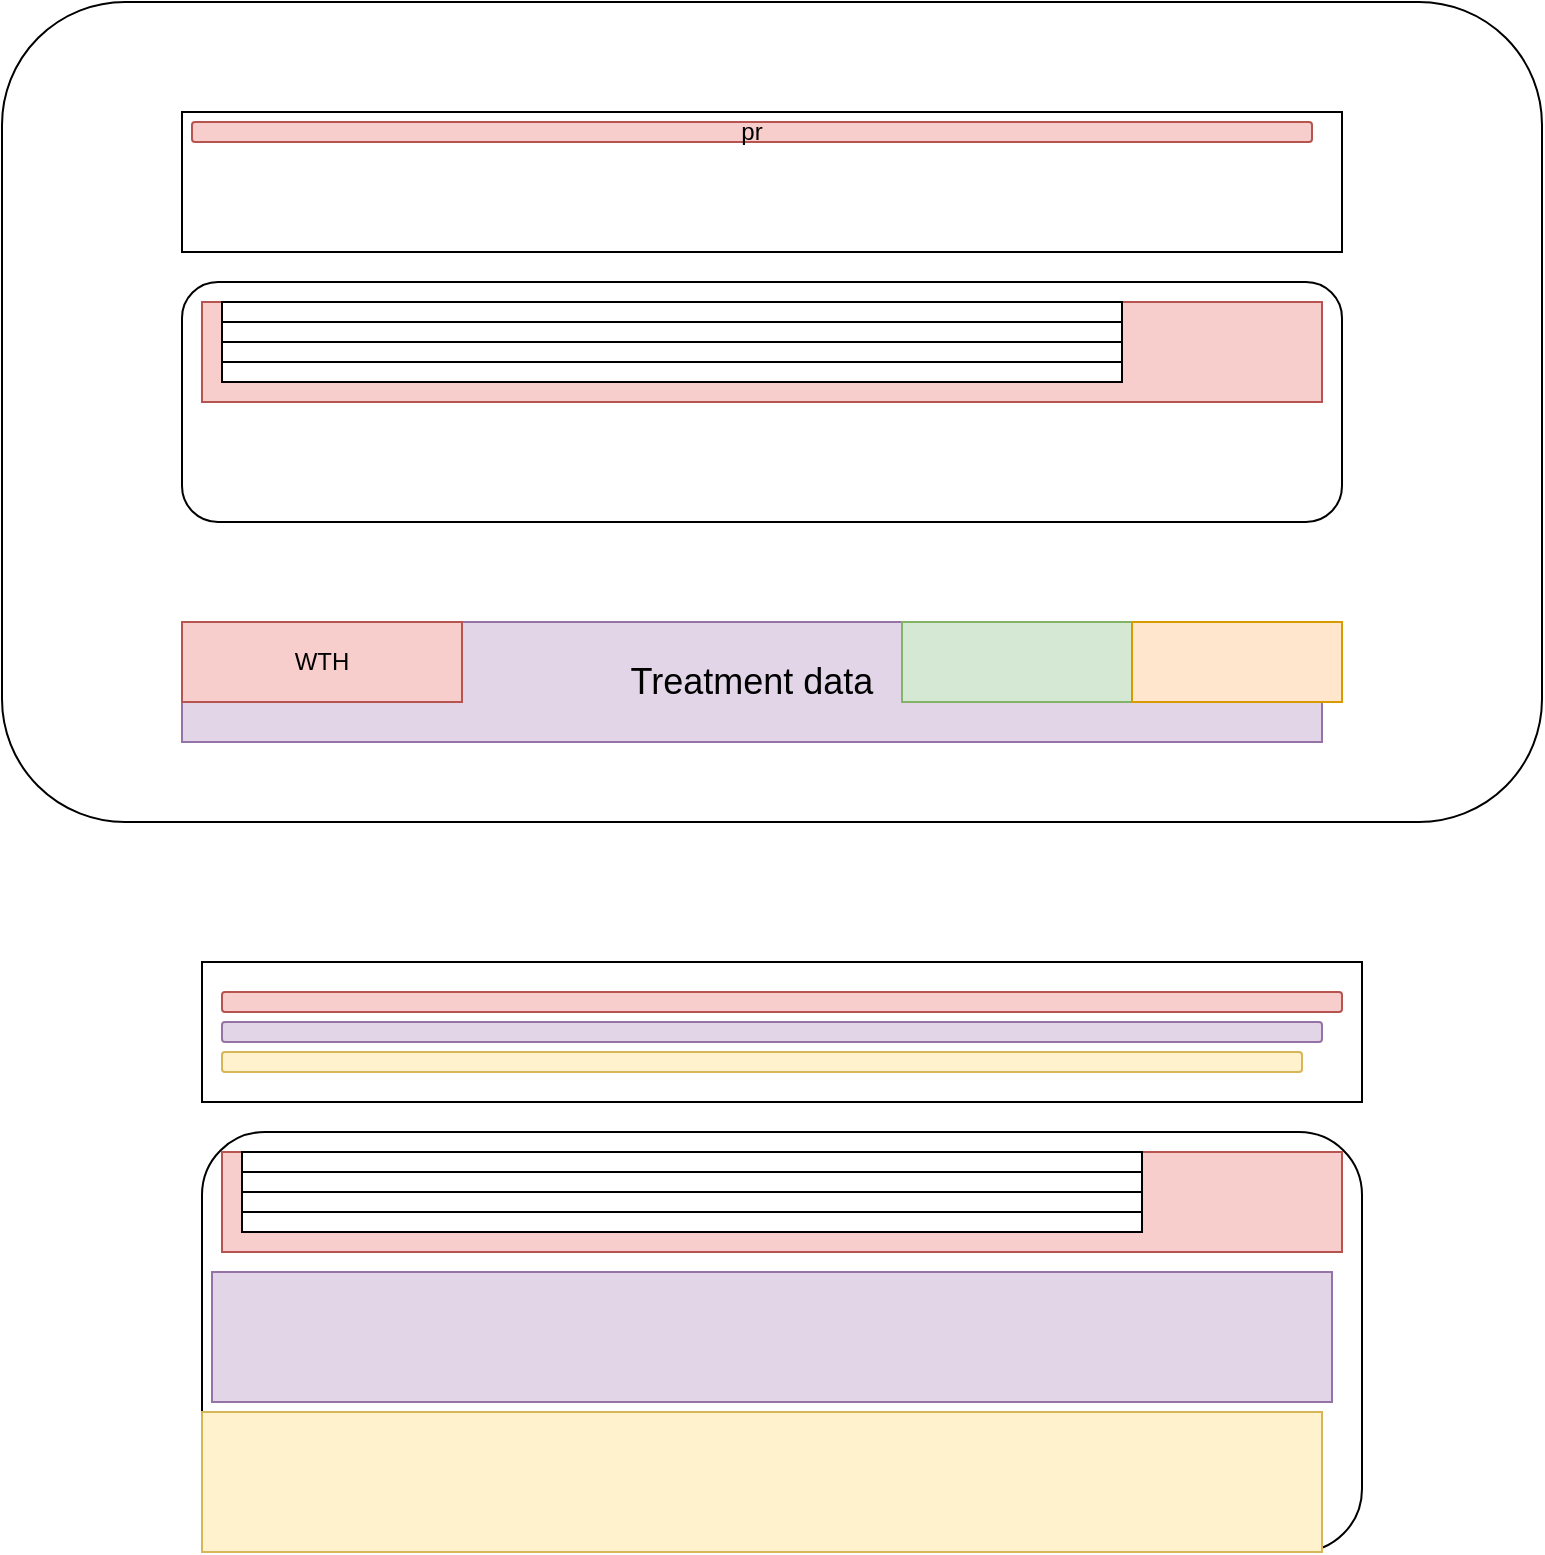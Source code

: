 <mxfile version="13.7.6" type="device"><diagram id="vW2nI7VH-9wwmxJIITZd" name="Page-1"><mxGraphModel dx="2090" dy="1784" grid="1" gridSize="10" guides="1" tooltips="1" connect="1" arrows="1" fold="1" page="1" pageScale="1" pageWidth="850" pageHeight="1100" math="0" shadow="0"><root><mxCell id="0"/><mxCell id="1" parent="0"/><mxCell id="zhtMnsjSvlEkvn7k0hQ3-319" value="" style="rounded=1;whiteSpace=wrap;html=1;" vertex="1" parent="1"><mxGeometry x="-790" y="-1070" width="770" height="410" as="geometry"/></mxCell><mxCell id="zhtMnsjSvlEkvn7k0hQ3-321" value="" style="rounded=0;whiteSpace=wrap;html=1;" vertex="1" parent="1"><mxGeometry x="-700" y="-1015" width="580" height="70" as="geometry"/></mxCell><mxCell id="zhtMnsjSvlEkvn7k0hQ3-322" value="pr" style="rounded=1;whiteSpace=wrap;html=1;fillColor=#f8cecc;strokeColor=#b85450;" vertex="1" parent="1"><mxGeometry x="-695" y="-1010" width="560" height="10" as="geometry"/></mxCell><mxCell id="zhtMnsjSvlEkvn7k0hQ3-326" style="edgeStyle=orthogonalEdgeStyle;rounded=0;orthogonalLoop=1;jettySize=auto;html=1;exitX=0.5;exitY=1;exitDx=0;exitDy=0;" edge="1" parent="1" source="zhtMnsjSvlEkvn7k0hQ3-321" target="zhtMnsjSvlEkvn7k0hQ3-321"><mxGeometry relative="1" as="geometry"/></mxCell><mxCell id="zhtMnsjSvlEkvn7k0hQ3-327" value="" style="rounded=1;whiteSpace=wrap;html=1;" vertex="1" parent="1"><mxGeometry x="-700" y="-930" width="580" height="120" as="geometry"/></mxCell><mxCell id="zhtMnsjSvlEkvn7k0hQ3-328" value="" style="rounded=0;whiteSpace=wrap;html=1;fillColor=#f8cecc;strokeColor=#b85450;" vertex="1" parent="1"><mxGeometry x="-690" y="-920" width="560" height="50" as="geometry"/></mxCell><mxCell id="zhtMnsjSvlEkvn7k0hQ3-331" value="" style="rounded=0;whiteSpace=wrap;html=1;" vertex="1" parent="1"><mxGeometry x="-680" y="-920" width="450" height="10" as="geometry"/></mxCell><mxCell id="zhtMnsjSvlEkvn7k0hQ3-332" value="" style="rounded=0;whiteSpace=wrap;html=1;" vertex="1" parent="1"><mxGeometry x="-680" y="-910" width="450" height="10" as="geometry"/></mxCell><mxCell id="zhtMnsjSvlEkvn7k0hQ3-333" value="" style="rounded=0;whiteSpace=wrap;html=1;" vertex="1" parent="1"><mxGeometry x="-680" y="-900" width="450" height="10" as="geometry"/></mxCell><mxCell id="zhtMnsjSvlEkvn7k0hQ3-334" value="" style="rounded=0;whiteSpace=wrap;html=1;" vertex="1" parent="1"><mxGeometry x="-680" y="-890" width="450" height="10" as="geometry"/></mxCell><mxCell id="zhtMnsjSvlEkvn7k0hQ3-335" value="" style="rounded=0;whiteSpace=wrap;html=1;" vertex="1" parent="1"><mxGeometry x="-690" y="-590" width="580" height="70" as="geometry"/></mxCell><mxCell id="zhtMnsjSvlEkvn7k0hQ3-336" value="" style="rounded=1;whiteSpace=wrap;html=1;fillColor=#f8cecc;strokeColor=#b85450;" vertex="1" parent="1"><mxGeometry x="-680" y="-575" width="560" height="10" as="geometry"/></mxCell><mxCell id="zhtMnsjSvlEkvn7k0hQ3-337" value="" style="rounded=1;whiteSpace=wrap;html=1;fillColor=#e1d5e7;strokeColor=#9673a6;" vertex="1" parent="1"><mxGeometry x="-680" y="-560" width="550" height="10" as="geometry"/></mxCell><mxCell id="zhtMnsjSvlEkvn7k0hQ3-338" value="" style="rounded=1;whiteSpace=wrap;html=1;fillColor=#fff2cc;strokeColor=#d6b656;" vertex="1" parent="1"><mxGeometry x="-680" y="-545" width="540" height="10" as="geometry"/></mxCell><mxCell id="zhtMnsjSvlEkvn7k0hQ3-339" style="edgeStyle=orthogonalEdgeStyle;rounded=0;orthogonalLoop=1;jettySize=auto;html=1;exitX=0.5;exitY=1;exitDx=0;exitDy=0;" edge="1" parent="1" source="zhtMnsjSvlEkvn7k0hQ3-335" target="zhtMnsjSvlEkvn7k0hQ3-335"><mxGeometry relative="1" as="geometry"/></mxCell><mxCell id="zhtMnsjSvlEkvn7k0hQ3-340" value="" style="rounded=1;whiteSpace=wrap;html=1;" vertex="1" parent="1"><mxGeometry x="-690" y="-505" width="580" height="210" as="geometry"/></mxCell><mxCell id="zhtMnsjSvlEkvn7k0hQ3-341" value="" style="rounded=0;whiteSpace=wrap;html=1;fillColor=#f8cecc;strokeColor=#b85450;" vertex="1" parent="1"><mxGeometry x="-680" y="-495" width="560" height="50" as="geometry"/></mxCell><mxCell id="zhtMnsjSvlEkvn7k0hQ3-342" value="" style="rounded=0;whiteSpace=wrap;html=1;fillColor=#e1d5e7;strokeColor=#9673a6;" vertex="1" parent="1"><mxGeometry x="-685" y="-435" width="560" height="65" as="geometry"/></mxCell><mxCell id="zhtMnsjSvlEkvn7k0hQ3-343" value="" style="rounded=0;whiteSpace=wrap;html=1;fillColor=#fff2cc;strokeColor=#d6b656;" vertex="1" parent="1"><mxGeometry x="-690" y="-365" width="560" height="70" as="geometry"/></mxCell><mxCell id="zhtMnsjSvlEkvn7k0hQ3-344" value="" style="rounded=0;whiteSpace=wrap;html=1;" vertex="1" parent="1"><mxGeometry x="-670" y="-495" width="450" height="10" as="geometry"/></mxCell><mxCell id="zhtMnsjSvlEkvn7k0hQ3-345" value="" style="rounded=0;whiteSpace=wrap;html=1;" vertex="1" parent="1"><mxGeometry x="-670" y="-485" width="450" height="10" as="geometry"/></mxCell><mxCell id="zhtMnsjSvlEkvn7k0hQ3-346" value="" style="rounded=0;whiteSpace=wrap;html=1;" vertex="1" parent="1"><mxGeometry x="-670" y="-475" width="450" height="10" as="geometry"/></mxCell><mxCell id="zhtMnsjSvlEkvn7k0hQ3-347" value="" style="rounded=0;whiteSpace=wrap;html=1;" vertex="1" parent="1"><mxGeometry x="-670" y="-465" width="450" height="10" as="geometry"/></mxCell><mxCell id="zhtMnsjSvlEkvn7k0hQ3-350" value="" style="rounded=0;whiteSpace=wrap;html=1;opacity=0;" vertex="1" parent="1"><mxGeometry x="-510" y="-940" width="120" height="60" as="geometry"/></mxCell><mxCell id="zhtMnsjSvlEkvn7k0hQ3-351" value="&lt;font style=&quot;font-size: 18px&quot;&gt;&lt;font style=&quot;font-size: 18px&quot;&gt;Treatment data&lt;/font&gt;&lt;br&gt;&lt;/font&gt;" style="rounded=0;whiteSpace=wrap;html=1;fillColor=#e1d5e7;strokeColor=#9673a6;" vertex="1" parent="1"><mxGeometry x="-700" y="-760" width="570" height="60" as="geometry"/></mxCell><mxCell id="zhtMnsjSvlEkvn7k0hQ3-352" value="WTH" style="rounded=0;whiteSpace=wrap;html=1;fillColor=#f8cecc;strokeColor=#b85450;" vertex="1" parent="1"><mxGeometry x="-700" y="-760" width="140" height="40" as="geometry"/></mxCell><mxCell id="zhtMnsjSvlEkvn7k0hQ3-354" value="" style="rounded=0;whiteSpace=wrap;html=1;fillColor=#d5e8d4;strokeColor=#82b366;" vertex="1" parent="1"><mxGeometry x="-340" y="-760" width="120" height="40" as="geometry"/></mxCell><mxCell id="zhtMnsjSvlEkvn7k0hQ3-355" value="" style="rounded=0;whiteSpace=wrap;html=1;fillColor=#ffe6cc;strokeColor=#d79b00;" vertex="1" parent="1"><mxGeometry x="-225" y="-760" width="105" height="40" as="geometry"/></mxCell></root></mxGraphModel></diagram></mxfile>